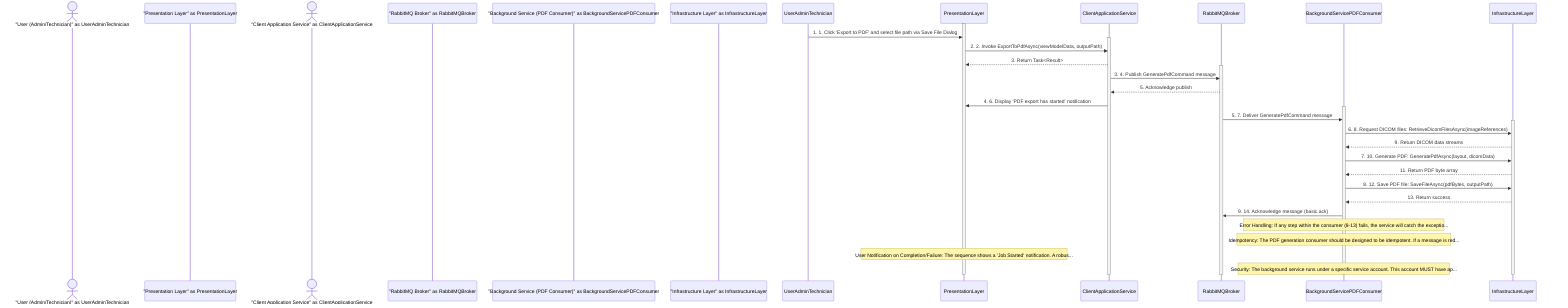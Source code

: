 sequenceDiagram
    actor "User (Admin/Technician)" as UserAdminTechnician
    participant "Presentation Layer" as PresentationLayer
    actor "Client Application Service" as ClientApplicationService
    participant "RabbitMQ Broker" as RabbitMQBroker
    participant "Background Service (PDF Consumer)" as BackgroundServicePDFConsumer
    participant "Infrastructure Layer" as InfrastructureLayer

    activate PresentationLayer
    UserAdminTechnician->>PresentationLayer: 1. 1. Click 'Export to PDF' and select file path via Save File Dialog
    activate ClientApplicationService
    PresentationLayer->>ClientApplicationService: 2. 2. Invoke ExportToPdfAsync(viewModelData, outputPath)
    ClientApplicationService-->>PresentationLayer: 3. Return Task<Result>
    activate RabbitMQBroker
    ClientApplicationService->>RabbitMQBroker: 3. 4. Publish GeneratePdfCommand message
    RabbitMQBroker-->>ClientApplicationService: 5. Acknowledge publish
    ClientApplicationService->>PresentationLayer: 4. 6. Display 'PDF export has started' notification
    activate BackgroundServicePDFConsumer
    RabbitMQBroker->>BackgroundServicePDFConsumer: 5. 7. Deliver GeneratePdfCommand message
    activate InfrastructureLayer
    BackgroundServicePDFConsumer->>InfrastructureLayer: 6. 8. Request DICOM files: RetrieveDicomFilesAsync(imageReferences)
    InfrastructureLayer-->>BackgroundServicePDFConsumer: 9. Return DICOM data streams
    BackgroundServicePDFConsumer->>InfrastructureLayer: 7. 10. Generate PDF: GeneratePdfAsync(layout, dicomData)
    InfrastructureLayer-->>BackgroundServicePDFConsumer: 11. Return PDF byte array
    BackgroundServicePDFConsumer->>InfrastructureLayer: 8. 12. Save PDF file: SaveFileAsync(pdfBytes, outputPath)
    InfrastructureLayer-->>BackgroundServicePDFConsumer: 13. Return success
    BackgroundServicePDFConsumer->>RabbitMQBroker: 9. 14. Acknowledge message (basic.ack)

    note over BackgroundServicePDFConsumer: Error Handling: If any step within the consumer (8-13) fails, the service will catch the exceptio...
    note over BackgroundServicePDFConsumer: Idempotency: The PDF generation consumer should be designed to be idempotent. If a message is red...
    note over PresentationLayer: User Notification on Completion/Failure: The sequence shows a 'Job Started' notification. A robus...
    note over BackgroundServicePDFConsumer: Security: The background service runs under a specific service account. This account MUST have ap...

    deactivate InfrastructureLayer
    deactivate BackgroundServicePDFConsumer
    deactivate RabbitMQBroker
    deactivate ClientApplicationService
    deactivate PresentationLayer